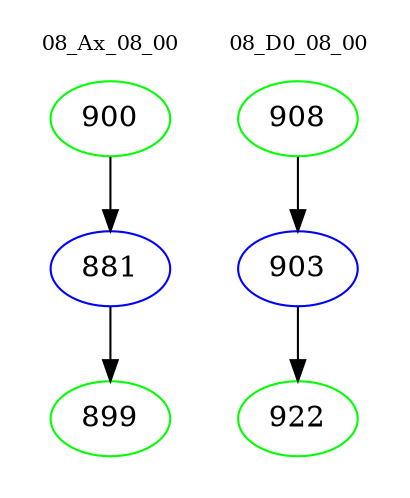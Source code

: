 digraph{
subgraph cluster_0 {
color = white
label = "08_Ax_08_00";
fontsize=10;
T0_900 [label="900", color="green"]
T0_900 -> T0_881 [color="black"]
T0_881 [label="881", color="blue"]
T0_881 -> T0_899 [color="black"]
T0_899 [label="899", color="green"]
}
subgraph cluster_1 {
color = white
label = "08_D0_08_00";
fontsize=10;
T1_908 [label="908", color="green"]
T1_908 -> T1_903 [color="black"]
T1_903 [label="903", color="blue"]
T1_903 -> T1_922 [color="black"]
T1_922 [label="922", color="green"]
}
}
